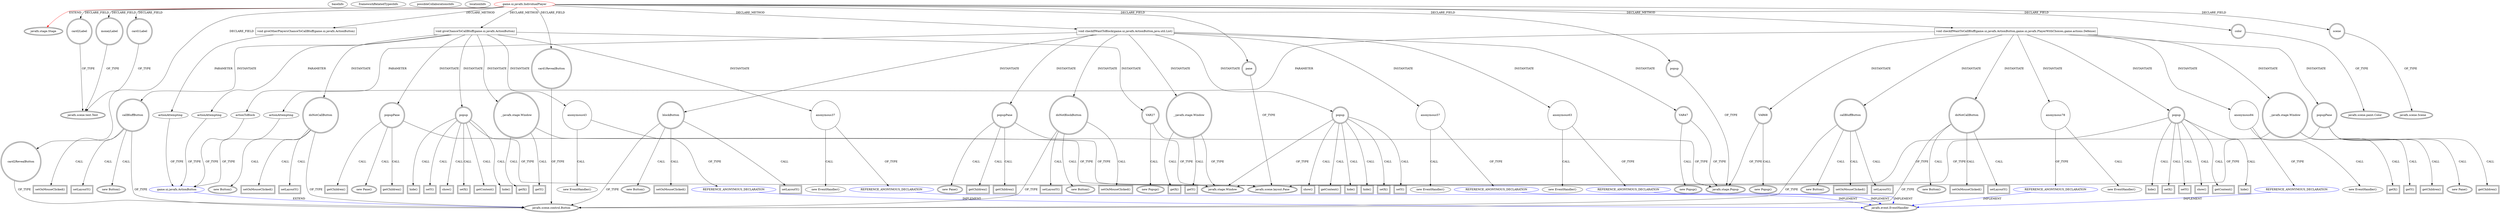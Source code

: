 digraph {
baseInfo[graphId=596,category="extension_graph",isAnonymous=false,possibleRelation=true]
frameworkRelatedTypesInfo[0="javafx.stage.Stage"]
possibleCollaborationsInfo[0="596~CLIENT_METHOD_DECLARATION-PARAMETER_DECLARATION-CLIENT_METHOD_DECLARATION-PARAMETER_DECLARATION-CLIENT_METHOD_DECLARATION-PARAMETER_DECLARATION-CLIENT_METHOD_DECLARATION-PARAMETER_DECLARATION-~javafx.stage.Stage ~javafx.scene.control.Button ~false~false",1="596~CLIENT_METHOD_DECLARATION-INSTANTIATION-~javafx.stage.Stage ~javafx.event.EventHandler ~false~true"]
locationInfo[projectName="JCake-CoupGameProgram",filePath="/JCake-CoupGameProgram/CoupGameProgram-master/src/game/ui/javafx/IndividualPlayer.java",contextSignature="IndividualPlayer",graphId="596"]
0[label="game.ui.javafx.IndividualPlayer",vertexType="ROOT_CLIENT_CLASS_DECLARATION",isFrameworkType=false,color=red]
1[label="javafx.stage.Stage",vertexType="FRAMEWORK_CLASS_TYPE",isFrameworkType=true,peripheries=2]
2[label="card1Label",vertexType="FIELD_DECLARATION",isFrameworkType=true,peripheries=2,shape=circle]
3[label="javafx.scene.text.Text",vertexType="FRAMEWORK_CLASS_TYPE",isFrameworkType=true,peripheries=2]
4[label="card1RevealButton",vertexType="FIELD_DECLARATION",isFrameworkType=true,peripheries=2,shape=circle]
5[label="javafx.scene.control.Button",vertexType="FRAMEWORK_CLASS_TYPE",isFrameworkType=true,peripheries=2]
6[label="card2Label",vertexType="FIELD_DECLARATION",isFrameworkType=true,peripheries=2,shape=circle]
8[label="card2RevealButton",vertexType="FIELD_DECLARATION",isFrameworkType=true,peripheries=2,shape=circle]
10[label="color",vertexType="FIELD_DECLARATION",isFrameworkType=true,peripheries=2,shape=circle]
11[label="javafx.scene.paint.Color",vertexType="FRAMEWORK_CLASS_TYPE",isFrameworkType=true,peripheries=2]
12[label="moneyLabel",vertexType="FIELD_DECLARATION",isFrameworkType=true,peripheries=2,shape=circle]
14[label="pane",vertexType="FIELD_DECLARATION",isFrameworkType=true,peripheries=2,shape=circle]
15[label="javafx.scene.layout.Pane",vertexType="FRAMEWORK_CLASS_TYPE",isFrameworkType=true,peripheries=2]
16[label="popup",vertexType="FIELD_DECLARATION",isFrameworkType=true,peripheries=2,shape=circle]
17[label="javafx.stage.Popup",vertexType="FRAMEWORK_CLASS_TYPE",isFrameworkType=true,peripheries=2]
18[label="scene",vertexType="FIELD_DECLARATION",isFrameworkType=true,peripheries=2,shape=circle]
19[label="javafx.scene.Scene",vertexType="FRAMEWORK_CLASS_TYPE",isFrameworkType=true,peripheries=2]
108[label="void giveOtherPlayersChanceToCallBluff(game.ui.javafx.ActionButton)",vertexType="CLIENT_METHOD_DECLARATION",isFrameworkType=false,shape=box]
109[label="actionAttempting",vertexType="PARAMETER_DECLARATION",isFrameworkType=false]
110[label="game.ui.javafx.ActionButton",vertexType="REFERENCE_CLIENT_CLASS_DECLARATION",isFrameworkType=false,color=blue]
113[label="void giveChanceToCallBluff(game.ui.javafx.ActionButton)",vertexType="CLIENT_METHOD_DECLARATION",isFrameworkType=false,shape=box]
114[label="actionAttempting",vertexType="PARAMETER_DECLARATION",isFrameworkType=false]
117[label="VAR27",vertexType="VARIABLE_EXPRESION",isFrameworkType=true,peripheries=2,shape=circle]
116[label="new Popup()",vertexType="CONSTRUCTOR_CALL",isFrameworkType=true,peripheries=2]
119[label="popup",vertexType="VARIABLE_EXPRESION",isFrameworkType=true,peripheries=2,shape=circle]
121[label="javafx.stage.Window",vertexType="FRAMEWORK_CLASS_TYPE",isFrameworkType=true,peripheries=2]
120[label="setX()",vertexType="INSIDE_CALL",isFrameworkType=true,peripheries=2,shape=box]
122[label="_:javafx.stage.Window",vertexType="VARIABLE_EXPRESION",isFrameworkType=true,peripheries=2,shape=circle]
123[label="getX()",vertexType="INSIDE_CALL",isFrameworkType=true,peripheries=2,shape=box]
126[label="setY()",vertexType="INSIDE_CALL",isFrameworkType=true,peripheries=2,shape=box]
128[label="getY()",vertexType="INSIDE_CALL",isFrameworkType=true,peripheries=2,shape=box]
130[label="show()",vertexType="INSIDE_CALL",isFrameworkType=true,peripheries=2,shape=box]
132[label="popupPane",vertexType="VARIABLE_EXPRESION",isFrameworkType=true,peripheries=2,shape=circle]
131[label="new Pane()",vertexType="CONSTRUCTOR_CALL",isFrameworkType=true,peripheries=2]
135[label="getContent()",vertexType="INSIDE_CALL",isFrameworkType=true,peripheries=2,shape=box]
137[label="callBluffButton",vertexType="VARIABLE_EXPRESION",isFrameworkType=true,peripheries=2,shape=circle]
136[label="new Button()",vertexType="CONSTRUCTOR_CALL",isFrameworkType=true,peripheries=2]
140[label="setOnMouseClicked()",vertexType="INSIDE_CALL",isFrameworkType=true,peripheries=2,shape=box]
142[label="anonymous37",vertexType="VARIABLE_EXPRESION",isFrameworkType=false,shape=circle]
143[label="REFERENCE_ANONYMOUS_DECLARATION",vertexType="REFERENCE_ANONYMOUS_DECLARATION",isFrameworkType=false,color=blue]
144[label="javafx.event.EventHandler",vertexType="FRAMEWORK_INTERFACE_TYPE",isFrameworkType=true,peripheries=2]
141[label="new EventHandler()",vertexType="CONSTRUCTOR_CALL",isFrameworkType=false]
146[label="hide()",vertexType="INSIDE_CALL",isFrameworkType=true,peripheries=2,shape=box]
148[label="setLayoutY()",vertexType="INSIDE_CALL",isFrameworkType=true,peripheries=2,shape=box]
150[label="getChildren()",vertexType="INSIDE_CALL",isFrameworkType=true,peripheries=2,shape=box]
152[label="doNotCallButton",vertexType="VARIABLE_EXPRESION",isFrameworkType=true,peripheries=2,shape=circle]
151[label="new Button()",vertexType="CONSTRUCTOR_CALL",isFrameworkType=true,peripheries=2]
155[label="setOnMouseClicked()",vertexType="INSIDE_CALL",isFrameworkType=true,peripheries=2,shape=box]
157[label="anonymous43",vertexType="VARIABLE_EXPRESION",isFrameworkType=false,shape=circle]
158[label="REFERENCE_ANONYMOUS_DECLARATION",vertexType="REFERENCE_ANONYMOUS_DECLARATION",isFrameworkType=false,color=blue]
156[label="new EventHandler()",vertexType="CONSTRUCTOR_CALL",isFrameworkType=false]
161[label="hide()",vertexType="INSIDE_CALL",isFrameworkType=true,peripheries=2,shape=box]
163[label="setLayoutY()",vertexType="INSIDE_CALL",isFrameworkType=true,peripheries=2,shape=box]
165[label="getChildren()",vertexType="INSIDE_CALL",isFrameworkType=true,peripheries=2,shape=box]
166[label="void checkIfWantToBlock(game.ui.javafx.ActionButton,java.util.List)",vertexType="CLIENT_METHOD_DECLARATION",isFrameworkType=false,shape=box]
167[label="actionToBlock",vertexType="PARAMETER_DECLARATION",isFrameworkType=false]
170[label="VAR47",vertexType="VARIABLE_EXPRESION",isFrameworkType=true,peripheries=2,shape=circle]
169[label="new Popup()",vertexType="CONSTRUCTOR_CALL",isFrameworkType=true,peripheries=2]
172[label="popup",vertexType="VARIABLE_EXPRESION",isFrameworkType=true,peripheries=2,shape=circle]
173[label="setX()",vertexType="INSIDE_CALL",isFrameworkType=true,peripheries=2,shape=box]
175[label="_:javafx.stage.Window",vertexType="VARIABLE_EXPRESION",isFrameworkType=true,peripheries=2,shape=circle]
176[label="getX()",vertexType="INSIDE_CALL",isFrameworkType=true,peripheries=2,shape=box]
179[label="setY()",vertexType="INSIDE_CALL",isFrameworkType=true,peripheries=2,shape=box]
181[label="getY()",vertexType="INSIDE_CALL",isFrameworkType=true,peripheries=2,shape=box]
183[label="show()",vertexType="INSIDE_CALL",isFrameworkType=true,peripheries=2,shape=box]
185[label="popupPane",vertexType="VARIABLE_EXPRESION",isFrameworkType=true,peripheries=2,shape=circle]
184[label="new Pane()",vertexType="CONSTRUCTOR_CALL",isFrameworkType=true,peripheries=2]
188[label="getContent()",vertexType="INSIDE_CALL",isFrameworkType=true,peripheries=2,shape=box]
190[label="blockButton",vertexType="VARIABLE_EXPRESION",isFrameworkType=true,peripheries=2,shape=circle]
189[label="new Button()",vertexType="CONSTRUCTOR_CALL",isFrameworkType=true,peripheries=2]
193[label="setOnMouseClicked()",vertexType="INSIDE_CALL",isFrameworkType=true,peripheries=2,shape=box]
195[label="anonymous57",vertexType="VARIABLE_EXPRESION",isFrameworkType=false,shape=circle]
196[label="REFERENCE_ANONYMOUS_DECLARATION",vertexType="REFERENCE_ANONYMOUS_DECLARATION",isFrameworkType=false,color=blue]
194[label="new EventHandler()",vertexType="CONSTRUCTOR_CALL",isFrameworkType=false]
199[label="hide()",vertexType="INSIDE_CALL",isFrameworkType=true,peripheries=2,shape=box]
201[label="setLayoutY()",vertexType="INSIDE_CALL",isFrameworkType=true,peripheries=2,shape=box]
203[label="getChildren()",vertexType="INSIDE_CALL",isFrameworkType=true,peripheries=2,shape=box]
205[label="doNotBlockButton",vertexType="VARIABLE_EXPRESION",isFrameworkType=true,peripheries=2,shape=circle]
204[label="new Button()",vertexType="CONSTRUCTOR_CALL",isFrameworkType=true,peripheries=2]
208[label="setOnMouseClicked()",vertexType="INSIDE_CALL",isFrameworkType=true,peripheries=2,shape=box]
210[label="anonymous63",vertexType="VARIABLE_EXPRESION",isFrameworkType=false,shape=circle]
211[label="REFERENCE_ANONYMOUS_DECLARATION",vertexType="REFERENCE_ANONYMOUS_DECLARATION",isFrameworkType=false,color=blue]
209[label="new EventHandler()",vertexType="CONSTRUCTOR_CALL",isFrameworkType=false]
214[label="hide()",vertexType="INSIDE_CALL",isFrameworkType=true,peripheries=2,shape=box]
216[label="setLayoutY()",vertexType="INSIDE_CALL",isFrameworkType=true,peripheries=2,shape=box]
218[label="getChildren()",vertexType="INSIDE_CALL",isFrameworkType=true,peripheries=2,shape=box]
226[label="void checkIfWantToCallBluff(game.ui.javafx.ActionButton,game.ui.javafx.PlayerWithChoices,game.actions.Defense)",vertexType="CLIENT_METHOD_DECLARATION",isFrameworkType=false,shape=box]
227[label="actionAttempting",vertexType="PARAMETER_DECLARATION",isFrameworkType=false]
230[label="VAR68",vertexType="VARIABLE_EXPRESION",isFrameworkType=true,peripheries=2,shape=circle]
229[label="new Popup()",vertexType="CONSTRUCTOR_CALL",isFrameworkType=true,peripheries=2]
232[label="popup",vertexType="VARIABLE_EXPRESION",isFrameworkType=true,peripheries=2,shape=circle]
233[label="setX()",vertexType="INSIDE_CALL",isFrameworkType=true,peripheries=2,shape=box]
235[label="_:javafx.stage.Window",vertexType="VARIABLE_EXPRESION",isFrameworkType=true,peripheries=2,shape=circle]
236[label="getX()",vertexType="INSIDE_CALL",isFrameworkType=true,peripheries=2,shape=box]
239[label="setY()",vertexType="INSIDE_CALL",isFrameworkType=true,peripheries=2,shape=box]
241[label="getY()",vertexType="INSIDE_CALL",isFrameworkType=true,peripheries=2,shape=box]
243[label="show()",vertexType="INSIDE_CALL",isFrameworkType=true,peripheries=2,shape=box]
245[label="popupPane",vertexType="VARIABLE_EXPRESION",isFrameworkType=true,peripheries=2,shape=circle]
244[label="new Pane()",vertexType="CONSTRUCTOR_CALL",isFrameworkType=true,peripheries=2]
248[label="getContent()",vertexType="INSIDE_CALL",isFrameworkType=true,peripheries=2,shape=box]
250[label="callBluffButton",vertexType="VARIABLE_EXPRESION",isFrameworkType=true,peripheries=2,shape=circle]
249[label="new Button()",vertexType="CONSTRUCTOR_CALL",isFrameworkType=true,peripheries=2]
253[label="setOnMouseClicked()",vertexType="INSIDE_CALL",isFrameworkType=true,peripheries=2,shape=box]
255[label="anonymous78",vertexType="VARIABLE_EXPRESION",isFrameworkType=false,shape=circle]
256[label="REFERENCE_ANONYMOUS_DECLARATION",vertexType="REFERENCE_ANONYMOUS_DECLARATION",isFrameworkType=false,color=blue]
254[label="new EventHandler()",vertexType="CONSTRUCTOR_CALL",isFrameworkType=false]
259[label="hide()",vertexType="INSIDE_CALL",isFrameworkType=true,peripheries=2,shape=box]
261[label="setLayoutY()",vertexType="INSIDE_CALL",isFrameworkType=true,peripheries=2,shape=box]
263[label="getChildren()",vertexType="INSIDE_CALL",isFrameworkType=true,peripheries=2,shape=box]
265[label="doNotCallButton",vertexType="VARIABLE_EXPRESION",isFrameworkType=true,peripheries=2,shape=circle]
264[label="new Button()",vertexType="CONSTRUCTOR_CALL",isFrameworkType=true,peripheries=2]
268[label="setOnMouseClicked()",vertexType="INSIDE_CALL",isFrameworkType=true,peripheries=2,shape=box]
270[label="anonymous84",vertexType="VARIABLE_EXPRESION",isFrameworkType=false,shape=circle]
271[label="REFERENCE_ANONYMOUS_DECLARATION",vertexType="REFERENCE_ANONYMOUS_DECLARATION",isFrameworkType=false,color=blue]
269[label="new EventHandler()",vertexType="CONSTRUCTOR_CALL",isFrameworkType=false]
274[label="hide()",vertexType="INSIDE_CALL",isFrameworkType=true,peripheries=2,shape=box]
276[label="setLayoutY()",vertexType="INSIDE_CALL",isFrameworkType=true,peripheries=2,shape=box]
278[label="getChildren()",vertexType="INSIDE_CALL",isFrameworkType=true,peripheries=2,shape=box]
0->1[label="EXTEND",color=red]
0->2[label="DECLARE_FIELD"]
2->3[label="OF_TYPE"]
0->4[label="DECLARE_FIELD"]
4->5[label="OF_TYPE"]
0->6[label="DECLARE_FIELD"]
6->3[label="OF_TYPE"]
0->8[label="DECLARE_FIELD"]
8->5[label="OF_TYPE"]
0->10[label="DECLARE_FIELD"]
10->11[label="OF_TYPE"]
0->12[label="DECLARE_FIELD"]
12->3[label="OF_TYPE"]
0->14[label="DECLARE_FIELD"]
14->15[label="OF_TYPE"]
0->16[label="DECLARE_FIELD"]
16->17[label="OF_TYPE"]
0->18[label="DECLARE_FIELD"]
18->19[label="OF_TYPE"]
0->108[label="DECLARE_METHOD"]
110->5[label="EXTEND",color=blue]
109->110[label="OF_TYPE"]
108->109[label="PARAMETER"]
0->113[label="DECLARE_METHOD"]
114->110[label="OF_TYPE"]
113->114[label="PARAMETER"]
113->117[label="INSTANTIATE"]
117->17[label="OF_TYPE"]
117->116[label="CALL"]
113->119[label="INSTANTIATE"]
119->121[label="OF_TYPE"]
119->120[label="CALL"]
113->122[label="INSTANTIATE"]
122->121[label="OF_TYPE"]
122->123[label="CALL"]
119->126[label="CALL"]
122->128[label="CALL"]
119->130[label="CALL"]
113->132[label="INSTANTIATE"]
132->15[label="OF_TYPE"]
132->131[label="CALL"]
119->135[label="CALL"]
113->137[label="INSTANTIATE"]
137->5[label="OF_TYPE"]
137->136[label="CALL"]
137->140[label="CALL"]
113->142[label="INSTANTIATE"]
143->144[label="IMPLEMENT",color=blue]
142->143[label="OF_TYPE"]
142->141[label="CALL"]
119->146[label="CALL"]
137->148[label="CALL"]
132->150[label="CALL"]
113->152[label="INSTANTIATE"]
152->5[label="OF_TYPE"]
152->151[label="CALL"]
152->155[label="CALL"]
113->157[label="INSTANTIATE"]
158->144[label="IMPLEMENT",color=blue]
157->158[label="OF_TYPE"]
157->156[label="CALL"]
119->161[label="CALL"]
152->163[label="CALL"]
132->165[label="CALL"]
0->166[label="DECLARE_METHOD"]
167->110[label="OF_TYPE"]
166->167[label="PARAMETER"]
166->170[label="INSTANTIATE"]
170->17[label="OF_TYPE"]
170->169[label="CALL"]
166->172[label="INSTANTIATE"]
172->121[label="OF_TYPE"]
172->173[label="CALL"]
166->175[label="INSTANTIATE"]
175->121[label="OF_TYPE"]
175->176[label="CALL"]
172->179[label="CALL"]
175->181[label="CALL"]
172->183[label="CALL"]
166->185[label="INSTANTIATE"]
185->15[label="OF_TYPE"]
185->184[label="CALL"]
172->188[label="CALL"]
166->190[label="INSTANTIATE"]
190->5[label="OF_TYPE"]
190->189[label="CALL"]
190->193[label="CALL"]
166->195[label="INSTANTIATE"]
196->144[label="IMPLEMENT",color=blue]
195->196[label="OF_TYPE"]
195->194[label="CALL"]
172->199[label="CALL"]
190->201[label="CALL"]
185->203[label="CALL"]
166->205[label="INSTANTIATE"]
205->5[label="OF_TYPE"]
205->204[label="CALL"]
205->208[label="CALL"]
166->210[label="INSTANTIATE"]
211->144[label="IMPLEMENT",color=blue]
210->211[label="OF_TYPE"]
210->209[label="CALL"]
172->214[label="CALL"]
205->216[label="CALL"]
185->218[label="CALL"]
0->226[label="DECLARE_METHOD"]
227->110[label="OF_TYPE"]
226->227[label="PARAMETER"]
226->230[label="INSTANTIATE"]
230->17[label="OF_TYPE"]
230->229[label="CALL"]
226->232[label="INSTANTIATE"]
232->121[label="OF_TYPE"]
232->233[label="CALL"]
226->235[label="INSTANTIATE"]
235->121[label="OF_TYPE"]
235->236[label="CALL"]
232->239[label="CALL"]
235->241[label="CALL"]
232->243[label="CALL"]
226->245[label="INSTANTIATE"]
245->15[label="OF_TYPE"]
245->244[label="CALL"]
232->248[label="CALL"]
226->250[label="INSTANTIATE"]
250->5[label="OF_TYPE"]
250->249[label="CALL"]
250->253[label="CALL"]
226->255[label="INSTANTIATE"]
256->144[label="IMPLEMENT",color=blue]
255->256[label="OF_TYPE"]
255->254[label="CALL"]
232->259[label="CALL"]
250->261[label="CALL"]
245->263[label="CALL"]
226->265[label="INSTANTIATE"]
265->5[label="OF_TYPE"]
265->264[label="CALL"]
265->268[label="CALL"]
226->270[label="INSTANTIATE"]
271->144[label="IMPLEMENT",color=blue]
270->271[label="OF_TYPE"]
270->269[label="CALL"]
232->274[label="CALL"]
265->276[label="CALL"]
245->278[label="CALL"]
}
